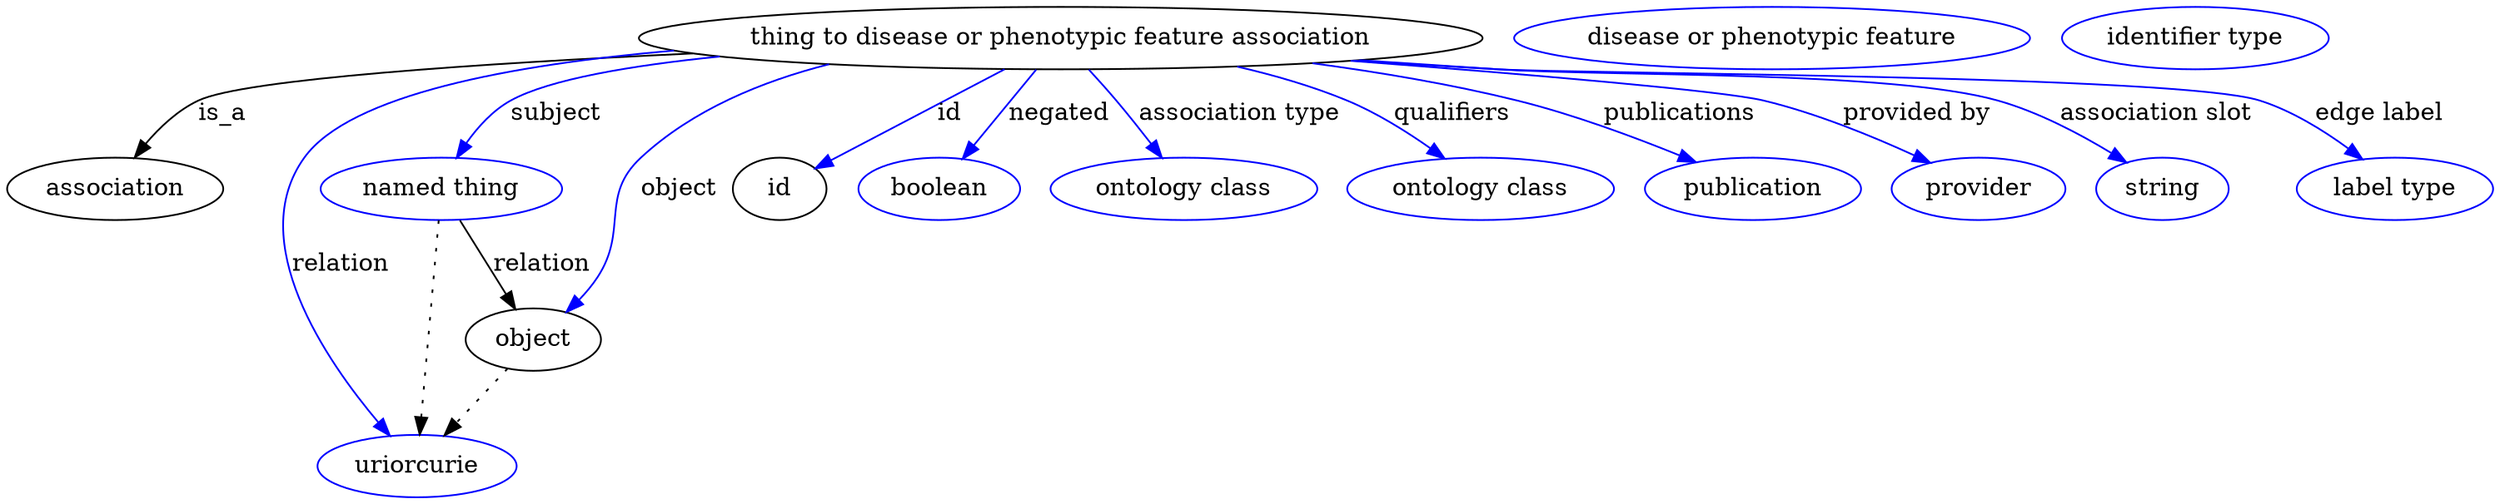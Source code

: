 digraph {
	graph [bb="0,0,1196.1,281"];
	node [label="\N"];
	"thing to disease or phenotypic feature association"	 [height=0.5,
		label="thing to disease or phenotypic feature association",
		pos="518.4,263",
		width=5.1241];
	association	 [height=0.5,
		pos="49.402,177",
		width=1.3723];
	"thing to disease or phenotypic feature association" -> association	 [label=is_a,
		lp="101.68,220",
		pos="e,58.887,194.97 351.61,255.24 241.43,249.04 113.17,239.35 89.85,227 79.681,221.61 71.145,212.46 64.574,203.45"];
	subject	 [color=blue,
		height=0.5,
		label="named thing",
		pos="208.4,177",
		width=1.5019];
	"thing to disease or phenotypic feature association" -> subject	 [color=blue,
		label=subject,
		lp="265.23,220",
		pos="e,216.88,195.24 363.63,253.19 313.7,247.78 265.8,239.52 244.75,227 235.48,221.49 227.88,212.6 222.08,203.83",
		style=solid];
	relation	 [color=blue,
		height=0.5,
		label=uriorcurie,
		pos="195.4,18",
		width=1.2492];
	"thing to disease or phenotypic feature association" -> relation	 [color=blue,
		label=relation,
		lp="157.78,134",
		pos="e,181.7,35.363 370.75,252.15 324.11,246.77 272.68,238.79 226.4,227 188.89,217.44 167.17,227.01 145.4,195 113.37,147.9 150.25,80.499 \
175.57,43.957",
		style=solid];
	object	 [height=0.5,
		pos="255.4,91",
		width=0.88096];
	"thing to disease or phenotypic feature association" -> object	 [color=blue,
		label=object,
		lp="324.51,177",
		pos="e,269.39,107.52 444.24,246.45 391.73,233.41 327.21,214.27 307.19,195 284.02,172.69 297.73,155.28 282.4,127 280.35,123.21 277.93,\
119.39 275.4,115.72",
		style=solid];
	id	 [height=0.5,
		pos="377.4,177",
		width=0.75];
	"thing to disease or phenotypic feature association" -> id	 [color=blue,
		label=id,
		lp="461.85,220",
		pos="e,397.49,189.25 489.19,245.18 464.87,230.35 430.43,209.34 406.22,194.58",
		style=solid];
	negated	 [color=blue,
		height=0.5,
		label=boolean,
		pos="460.4,177",
		width=1.0584];
	"thing to disease or phenotypic feature association" -> negated	 [color=blue,
		label=negated,
		lp="515.17,220",
		pos="e,472.09,194.33 506.1,244.76 497.86,232.55 486.9,216.29 477.77,202.76",
		style=solid];
	"association type"	 [color=blue,
		height=0.5,
		label="ontology class",
		pos="577.4,177",
		width=1.6931];
	"thing to disease or phenotypic feature association" -> "association type"	 [color=blue,
		label="association type",
		lp="597.31,220",
		pos="e,565.11,194.92 530.91,244.76 539.18,232.71 550.15,216.72 559.36,203.3",
		style=solid];
	qualifiers	 [color=blue,
		height=0.5,
		label="ontology class",
		pos="717.4,177",
		width=1.6931];
	"thing to disease or phenotypic feature association" -> qualifiers	 [color=blue,
		label=qualifiers,
		lp="695.45,220",
		pos="e,697.13,194.09 593.4,246.5 611.2,241.34 629.83,234.88 646.4,227 661.34,219.9 676.51,209.7 688.97,200.37",
		style=solid];
	publications	 [color=blue,
		height=0.5,
		label=publication,
		pos="846.4,177",
		width=1.3859];
	"thing to disease or phenotypic feature association" -> publications	 [color=blue,
		label=publications,
		lp="800.62,220",
		pos="e,816.23,191.65 628.2,248.52 659.89,243.1 694.31,236.01 725.4,227 753.42,218.88 783.75,206.34 807.03,195.85",
		style=solid];
	"provided by"	 [color=blue,
		height=0.5,
		label=provider,
		pos="954.4,177",
		width=1.1129];
	"thing to disease or phenotypic feature association" -> "provided by"	 [color=blue,
		label="provided by",
		lp="912.03,220",
		pos="e,928.47,190.82 648.68,250.17 728.89,241.95 819.83,231.93 838.4,227 866.59,219.52 896.8,206.31 919.32,195.35",
		style=solid];
	"association slot"	 [color=blue,
		height=0.5,
		label=string,
		pos="1042.4,177",
		width=0.8403];
	"thing to disease or phenotypic feature association" -> "association slot"	 [color=blue,
		label="association slot",
		lp="1025.4,220",
		pos="e,1022.8,190.71 650.65,250.43 671.31,248.55 692.43,246.68 712.4,245 817.66,236.12 848.01,256.66 949.4,227 972.47,220.25 996.31,207.3 \
1014.1,196.26",
		style=solid];
	"edge label"	 [color=blue,
		height=0.5,
		label="label type",
		pos="1151.4,177",
		width=1.2425];
	"thing to disease or phenotypic feature association" -> "edge label"	 [color=blue,
		label="edge label",
		lp="1131,220",
		pos="e,1132.1,193.28 648.26,250.18 669.68,248.29 691.65,246.48 712.4,245 792.3,239.3 996.05,251.21 1072.4,227 1090.9,221.15 1109.3,209.9 \
1123.7,199.55",
		style=solid];
	subject -> relation	 [pos="e,196.88,36.027 206.91,158.76 204.66,131.21 200.37,78.735 197.71,46.223",
		style=dotted];
	subject -> object	 [label=relation,
		lp="256.78,134",
		pos="e,246,108.21 218.14,159.18 224.78,147.03 233.69,130.73 241.13,117.12"];
	object -> relation	 [pos="e,209.59,35.261 241.79,74.435 234.2,65.207 224.6,53.528 216.11,43.191",
		style=dotted];
	"thing to disease or phenotypic feature association_object"	 [color=blue,
		height=0.5,
		label="disease or phenotypic feature",
		pos="834.4,263",
		width=3.1523];
	association_id	 [color=blue,
		height=0.5,
		label="identifier type",
		pos="1025.4,263",
		width=1.652];
}
